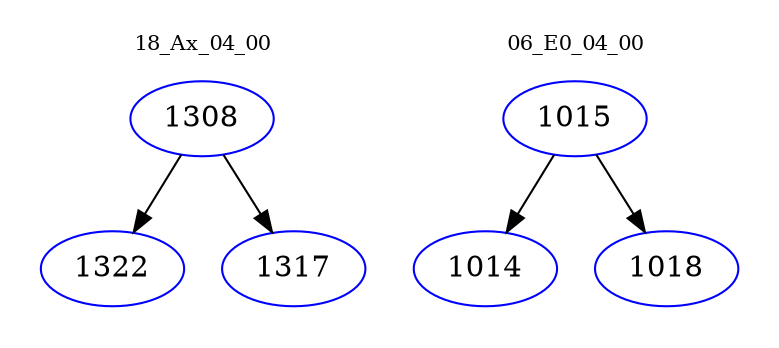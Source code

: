 digraph{
subgraph cluster_0 {
color = white
label = "18_Ax_04_00";
fontsize=10;
T0_1308 [label="1308", color="blue"]
T0_1308 -> T0_1322 [color="black"]
T0_1322 [label="1322", color="blue"]
T0_1308 -> T0_1317 [color="black"]
T0_1317 [label="1317", color="blue"]
}
subgraph cluster_1 {
color = white
label = "06_E0_04_00";
fontsize=10;
T1_1015 [label="1015", color="blue"]
T1_1015 -> T1_1014 [color="black"]
T1_1014 [label="1014", color="blue"]
T1_1015 -> T1_1018 [color="black"]
T1_1018 [label="1018", color="blue"]
}
}
